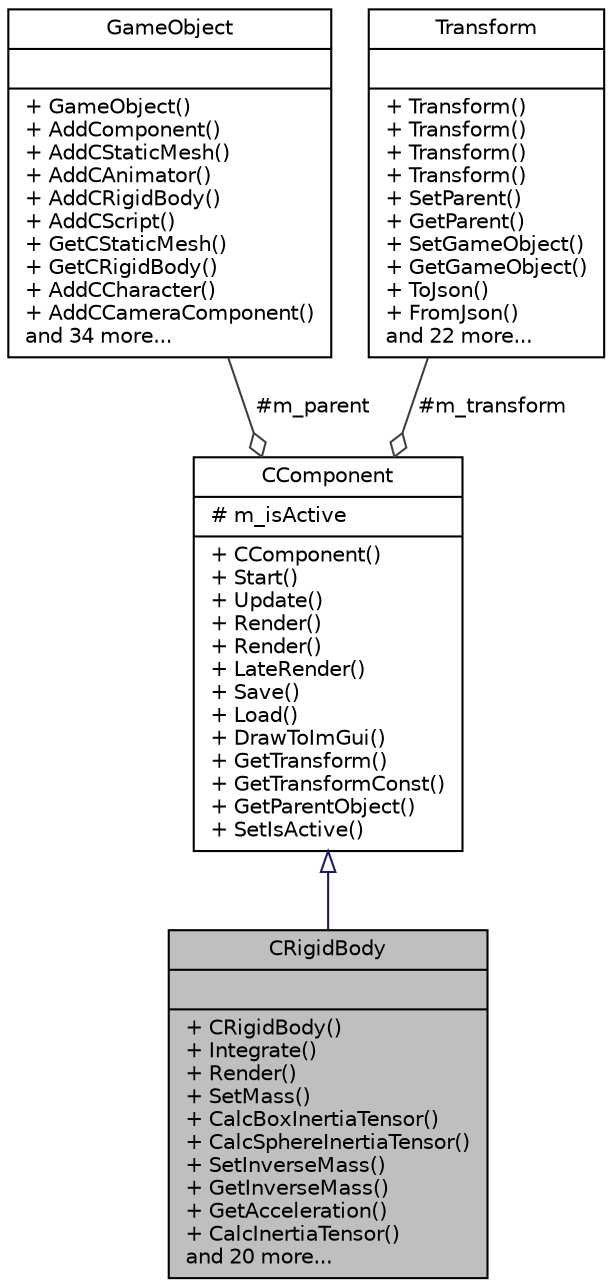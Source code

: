 digraph "CRigidBody"
{
 // LATEX_PDF_SIZE
  edge [fontname="Helvetica",fontsize="10",labelfontname="Helvetica",labelfontsize="10"];
  node [fontname="Helvetica",fontsize="10",shape=record];
  Node2 [label="{CRigidBody\n||+ CRigidBody()\l+ Integrate()\l+ Render()\l+ SetMass()\l+ CalcBoxInertiaTensor()\l+ CalcSphereInertiaTensor()\l+ SetInverseMass()\l+ GetInverseMass()\l+ GetAcceleration()\l+ CalcInertiaTensor()\land 20 more...\l}",height=0.2,width=0.4,color="black", fillcolor="grey75", style="filled", fontcolor="black",tooltip=" "];
  Node3 -> Node2 [dir="back",color="midnightblue",fontsize="10",style="solid",arrowtail="onormal",fontname="Helvetica"];
  Node3 [label="{CComponent\n|# m_isActive\l|+ CComponent()\l+ Start()\l+ Update()\l+ Render()\l+ Render()\l+ LateRender()\l+ Save()\l+ Load()\l+ DrawToImGui()\l+ GetTransform()\l+ GetTransformConst()\l+ GetParentObject()\l+ SetIsActive()\l}",height=0.2,width=0.4,color="black", fillcolor="white", style="filled",URL="$class_c_component.html",tooltip="A component of a game object with its own assets and/or behaviour."];
  Node4 -> Node3 [color="grey25",fontsize="10",style="solid",label=" #m_parent" ,arrowhead="odiamond",fontname="Helvetica"];
  Node4 [label="{GameObject\n||+ GameObject()\l+ AddComponent()\l+ AddCStaticMesh()\l+ AddCAnimator()\l+ AddCRigidBody()\l+ AddCScript()\l+ GetCStaticMesh()\l+ GetCRigidBody()\l+ AddCCharacter()\l+ AddCCameraComponent()\land 34 more...\l}",height=0.2,width=0.4,color="black", fillcolor="white", style="filled",URL="$class_game_object.html",tooltip="An object as represented in the game world containing all information on the object itself and its co..."];
  Node5 -> Node3 [color="grey25",fontsize="10",style="solid",label=" #m_transform" ,arrowhead="odiamond",fontname="Helvetica"];
  Node5 [label="{Transform\n||+ Transform()\l+ Transform()\l+ Transform()\l+ Transform()\l+ SetParent()\l+ GetParent()\l+ SetGameObject()\l+ GetGameObject()\l+ ToJson()\l+ FromJson()\land 22 more...\l}",height=0.2,width=0.4,color="black", fillcolor="white", style="filled",URL="$class_transform.html",tooltip="Stores data about an object or componet's location in space."];
}
